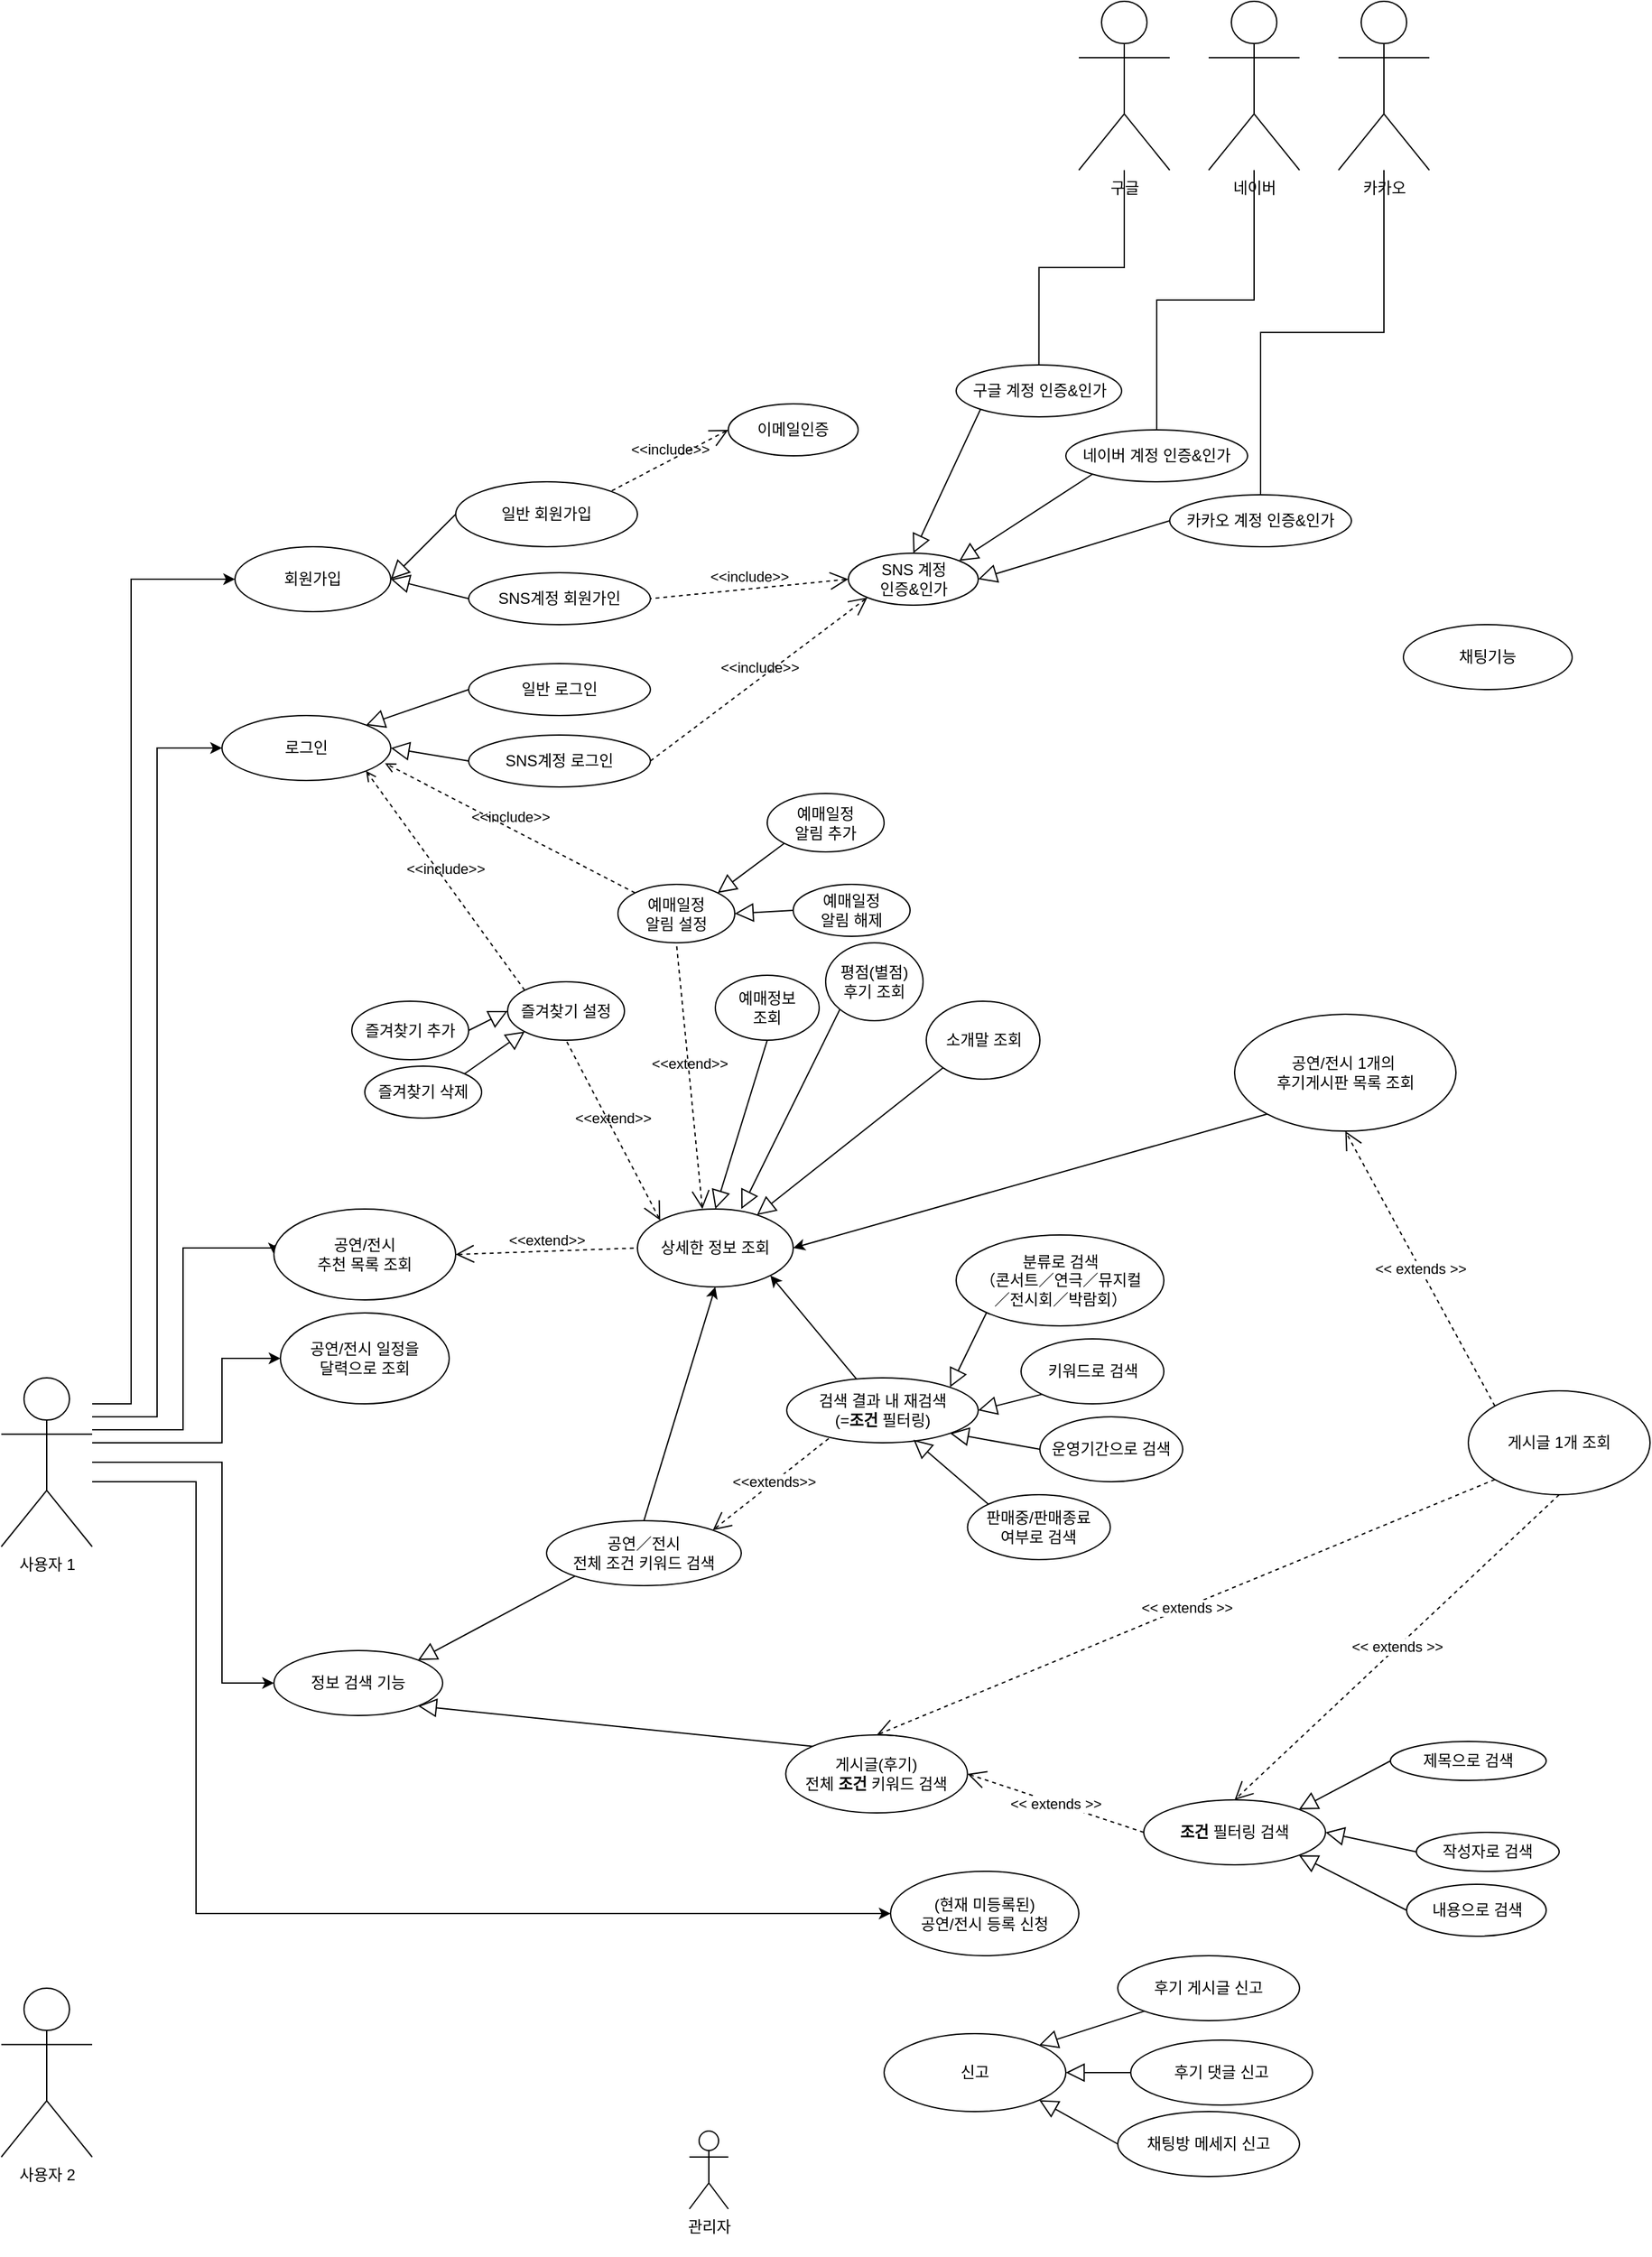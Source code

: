 <mxfile version="26.1.3">
  <diagram name="Page-1" id="13e1069c-82ec-6db2-03f1-153e76fe0fe0">
    <mxGraphModel dx="1028" dy="2609" grid="1" gridSize="10" guides="1" tooltips="1" connect="1" arrows="1" fold="1" page="1" pageScale="1" pageWidth="1100" pageHeight="850" background="none" math="0" shadow="0">
      <root>
        <mxCell id="0" />
        <mxCell id="1" parent="0" />
        <mxCell id="wHWXGaC2DuD7eq64icSw-97" style="edgeStyle=orthogonalEdgeStyle;rounded=0;orthogonalLoop=1;jettySize=auto;html=1;entryX=0;entryY=0.5;entryDx=0;entryDy=0;" edge="1" parent="1" source="wHWXGaC2DuD7eq64icSw-1" target="wHWXGaC2DuD7eq64icSw-16">
          <mxGeometry relative="1" as="geometry">
            <Array as="points">
              <mxPoint x="130" y="170" />
              <mxPoint x="130" y="-465" />
            </Array>
          </mxGeometry>
        </mxCell>
        <mxCell id="wHWXGaC2DuD7eq64icSw-98" style="edgeStyle=orthogonalEdgeStyle;rounded=0;orthogonalLoop=1;jettySize=auto;html=1;entryX=0;entryY=0.5;entryDx=0;entryDy=0;" edge="1" parent="1" source="wHWXGaC2DuD7eq64icSw-1" target="wHWXGaC2DuD7eq64icSw-22">
          <mxGeometry relative="1" as="geometry">
            <Array as="points">
              <mxPoint x="150" y="180" />
              <mxPoint x="150" y="-335" />
            </Array>
          </mxGeometry>
        </mxCell>
        <mxCell id="wHWXGaC2DuD7eq64icSw-99" style="edgeStyle=orthogonalEdgeStyle;rounded=0;orthogonalLoop=1;jettySize=auto;html=1;entryX=0;entryY=0.5;entryDx=0;entryDy=0;" edge="1" parent="1" source="wHWXGaC2DuD7eq64icSw-1" target="wHWXGaC2DuD7eq64icSw-8">
          <mxGeometry relative="1" as="geometry">
            <Array as="points">
              <mxPoint x="170" y="190" />
              <mxPoint x="170" y="50" />
              <mxPoint x="240" y="50" />
            </Array>
          </mxGeometry>
        </mxCell>
        <mxCell id="wHWXGaC2DuD7eq64icSw-100" style="edgeStyle=orthogonalEdgeStyle;rounded=0;orthogonalLoop=1;jettySize=auto;html=1;entryX=0;entryY=0.5;entryDx=0;entryDy=0;" edge="1" parent="1" source="wHWXGaC2DuD7eq64icSw-1" target="wHWXGaC2DuD7eq64icSw-13">
          <mxGeometry relative="1" as="geometry">
            <Array as="points">
              <mxPoint x="200" y="200" />
              <mxPoint x="200" y="135" />
            </Array>
          </mxGeometry>
        </mxCell>
        <mxCell id="wHWXGaC2DuD7eq64icSw-109" style="edgeStyle=orthogonalEdgeStyle;rounded=0;orthogonalLoop=1;jettySize=auto;html=1;entryX=0;entryY=0.5;entryDx=0;entryDy=0;" edge="1" parent="1" source="wHWXGaC2DuD7eq64icSw-1" target="wHWXGaC2DuD7eq64icSw-105">
          <mxGeometry relative="1" as="geometry">
            <Array as="points">
              <mxPoint x="200" y="215" />
              <mxPoint x="200" y="385" />
            </Array>
          </mxGeometry>
        </mxCell>
        <mxCell id="wHWXGaC2DuD7eq64icSw-136" style="edgeStyle=orthogonalEdgeStyle;rounded=0;orthogonalLoop=1;jettySize=auto;html=1;entryX=0;entryY=0.5;entryDx=0;entryDy=0;" edge="1" parent="1" source="wHWXGaC2DuD7eq64icSw-1" target="wHWXGaC2DuD7eq64icSw-135">
          <mxGeometry relative="1" as="geometry">
            <Array as="points">
              <mxPoint x="180" y="230" />
              <mxPoint x="180" y="562" />
            </Array>
          </mxGeometry>
        </mxCell>
        <mxCell id="wHWXGaC2DuD7eq64icSw-1" value="사용자 1" style="shape=umlActor;verticalLabelPosition=bottom;verticalAlign=top;html=1;outlineConnect=0;" vertex="1" parent="1">
          <mxGeometry x="30" y="150" width="70" height="130" as="geometry" />
        </mxCell>
        <mxCell id="wHWXGaC2DuD7eq64icSw-4" value="일반 회원가입" style="ellipse;whiteSpace=wrap;html=1;" vertex="1" parent="1">
          <mxGeometry x="380" y="-540" width="140" height="50" as="geometry" />
        </mxCell>
        <mxCell id="wHWXGaC2DuD7eq64icSw-5" value="&lt;div&gt;SNS계정 로그인&lt;/div&gt;" style="ellipse;whiteSpace=wrap;html=1;" vertex="1" parent="1">
          <mxGeometry x="390" y="-345" width="140" height="40" as="geometry" />
        </mxCell>
        <mxCell id="wHWXGaC2DuD7eq64icSw-6" value="&lt;span style=&quot;background-color: transparent; color: light-dark(rgb(0, 0, 0), rgb(255, 255, 255));&quot;&gt;신고&lt;/span&gt;" style="ellipse;whiteSpace=wrap;html=1;" vertex="1" parent="1">
          <mxGeometry x="710" y="655" width="140" height="60" as="geometry" />
        </mxCell>
        <mxCell id="wHWXGaC2DuD7eq64icSw-163" style="rounded=0;orthogonalLoop=1;jettySize=auto;html=1;entryX=1;entryY=0.5;entryDx=0;entryDy=0;exitX=0;exitY=1;exitDx=0;exitDy=0;" edge="1" parent="1" source="wHWXGaC2DuD7eq64icSw-157" target="wHWXGaC2DuD7eq64icSw-7">
          <mxGeometry relative="1" as="geometry" />
        </mxCell>
        <mxCell id="wHWXGaC2DuD7eq64icSw-7" value="상세한 정보 조회" style="ellipse;whiteSpace=wrap;html=1;" vertex="1" parent="1">
          <mxGeometry x="520" y="20" width="120" height="60" as="geometry" />
        </mxCell>
        <mxCell id="wHWXGaC2DuD7eq64icSw-8" value="공연/전시&lt;div&gt;추천 목록 조회&lt;/div&gt;" style="ellipse;whiteSpace=wrap;html=1;" vertex="1" parent="1">
          <mxGeometry x="240" y="20" width="140" height="70" as="geometry" />
        </mxCell>
        <mxCell id="wHWXGaC2DuD7eq64icSw-11" value="즐겨찾기 설정" style="ellipse;whiteSpace=wrap;html=1;" vertex="1" parent="1">
          <mxGeometry x="420" y="-155" width="90" height="45" as="geometry" />
        </mxCell>
        <mxCell id="wHWXGaC2DuD7eq64icSw-13" value="공연/전시 일정을&lt;div&gt;달력으로 조회&lt;/div&gt;" style="ellipse;whiteSpace=wrap;html=1;" vertex="1" parent="1">
          <mxGeometry x="245" y="100" width="130" height="70" as="geometry" />
        </mxCell>
        <mxCell id="wHWXGaC2DuD7eq64icSw-16" value="회원가입" style="ellipse;whiteSpace=wrap;html=1;" vertex="1" parent="1">
          <mxGeometry x="210" y="-490" width="120" height="50" as="geometry" />
        </mxCell>
        <mxCell id="wHWXGaC2DuD7eq64icSw-18" value="SNS계정 회원가인" style="ellipse;whiteSpace=wrap;html=1;" vertex="1" parent="1">
          <mxGeometry x="390" y="-470" width="140" height="40" as="geometry" />
        </mxCell>
        <mxCell id="wHWXGaC2DuD7eq64icSw-19" value="" style="edgeStyle=none;html=1;endSize=12;endArrow=block;endFill=0;rounded=0;entryX=1;entryY=0.5;entryDx=0;entryDy=0;exitX=0;exitY=0.5;exitDx=0;exitDy=0;" edge="1" parent="1" source="wHWXGaC2DuD7eq64icSw-4" target="wHWXGaC2DuD7eq64icSw-16">
          <mxGeometry width="160" relative="1" as="geometry">
            <mxPoint x="410" y="-270" as="sourcePoint" />
            <mxPoint x="570" y="-270" as="targetPoint" />
          </mxGeometry>
        </mxCell>
        <mxCell id="wHWXGaC2DuD7eq64icSw-20" value="" style="edgeStyle=none;html=1;endSize=12;endArrow=block;endFill=0;rounded=0;entryX=1;entryY=0.5;entryDx=0;entryDy=0;exitX=0;exitY=0.5;exitDx=0;exitDy=0;" edge="1" parent="1" source="wHWXGaC2DuD7eq64icSw-18" target="wHWXGaC2DuD7eq64icSw-16">
          <mxGeometry width="160" relative="1" as="geometry">
            <mxPoint x="410" y="-495" as="sourcePoint" />
            <mxPoint x="340" y="-440" as="targetPoint" />
          </mxGeometry>
        </mxCell>
        <mxCell id="wHWXGaC2DuD7eq64icSw-22" value="로그인" style="ellipse;whiteSpace=wrap;html=1;" vertex="1" parent="1">
          <mxGeometry x="200" y="-360" width="130" height="50" as="geometry" />
        </mxCell>
        <mxCell id="wHWXGaC2DuD7eq64icSw-23" value="일반 로그인" style="ellipse;whiteSpace=wrap;html=1;" vertex="1" parent="1">
          <mxGeometry x="390" y="-400" width="140" height="40" as="geometry" />
        </mxCell>
        <mxCell id="wHWXGaC2DuD7eq64icSw-26" value="" style="edgeStyle=none;html=1;endSize=12;endArrow=block;endFill=0;rounded=0;exitX=0;exitY=0.5;exitDx=0;exitDy=0;entryX=1;entryY=0;entryDx=0;entryDy=0;" edge="1" parent="1" source="wHWXGaC2DuD7eq64icSw-23" target="wHWXGaC2DuD7eq64icSw-22">
          <mxGeometry width="160" relative="1" as="geometry">
            <mxPoint x="410" y="-270" as="sourcePoint" />
            <mxPoint x="570" y="-270" as="targetPoint" />
          </mxGeometry>
        </mxCell>
        <mxCell id="wHWXGaC2DuD7eq64icSw-30" value="" style="edgeStyle=none;html=1;endSize=12;endArrow=block;endFill=0;rounded=0;exitX=0;exitY=0.5;exitDx=0;exitDy=0;entryX=1;entryY=0.5;entryDx=0;entryDy=0;" edge="1" parent="1" source="wHWXGaC2DuD7eq64icSw-5" target="wHWXGaC2DuD7eq64icSw-22">
          <mxGeometry width="160" relative="1" as="geometry">
            <mxPoint x="400" y="-370" as="sourcePoint" />
            <mxPoint x="340" y="-325" as="targetPoint" />
          </mxGeometry>
        </mxCell>
        <mxCell id="wHWXGaC2DuD7eq64icSw-33" value="관리자&lt;div&gt;&lt;br&gt;&lt;/div&gt;" style="shape=umlActor;verticalLabelPosition=bottom;verticalAlign=top;html=1;outlineConnect=0;" vertex="1" parent="1">
          <mxGeometry x="560" y="730" width="30" height="60" as="geometry" />
        </mxCell>
        <mxCell id="wHWXGaC2DuD7eq64icSw-35" value="&lt;span style=&quot;background-color: transparent; color: light-dark(rgb(0, 0, 0), rgb(255, 255, 255));&quot;&gt;채팅방 메세지 신고&lt;/span&gt;" style="ellipse;whiteSpace=wrap;html=1;" vertex="1" parent="1">
          <mxGeometry x="890" y="715" width="140" height="50" as="geometry" />
        </mxCell>
        <mxCell id="wHWXGaC2DuD7eq64icSw-36" value="&lt;span style=&quot;background-color: transparent; color: light-dark(rgb(0, 0, 0), rgb(255, 255, 255));&quot;&gt;후기 댓글 신고&lt;/span&gt;" style="ellipse;whiteSpace=wrap;html=1;" vertex="1" parent="1">
          <mxGeometry x="900" y="660" width="140" height="50" as="geometry" />
        </mxCell>
        <mxCell id="wHWXGaC2DuD7eq64icSw-37" value="후기 게시글&lt;span style=&quot;background-color: transparent; color: light-dark(rgb(0, 0, 0), rgb(255, 255, 255));&quot;&gt;&amp;nbsp;신고&lt;/span&gt;" style="ellipse;whiteSpace=wrap;html=1;" vertex="1" parent="1">
          <mxGeometry x="890" y="595" width="140" height="50" as="geometry" />
        </mxCell>
        <mxCell id="wHWXGaC2DuD7eq64icSw-39" value="" style="edgeStyle=none;html=1;endSize=12;endArrow=block;endFill=0;rounded=0;entryX=1;entryY=0;entryDx=0;entryDy=0;exitX=0;exitY=1;exitDx=0;exitDy=0;" edge="1" parent="1" source="wHWXGaC2DuD7eq64icSw-37" target="wHWXGaC2DuD7eq64icSw-6">
          <mxGeometry width="160" relative="1" as="geometry">
            <mxPoint x="710" y="360" as="sourcePoint" />
            <mxPoint x="870" y="360" as="targetPoint" />
          </mxGeometry>
        </mxCell>
        <mxCell id="wHWXGaC2DuD7eq64icSw-40" value="" style="edgeStyle=none;html=1;endSize=12;endArrow=block;endFill=0;rounded=0;entryX=1;entryY=0.5;entryDx=0;entryDy=0;exitX=0;exitY=0.5;exitDx=0;exitDy=0;" edge="1" parent="1" source="wHWXGaC2DuD7eq64icSw-36" target="wHWXGaC2DuD7eq64icSw-6">
          <mxGeometry width="160" relative="1" as="geometry">
            <mxPoint x="910" y="272" as="sourcePoint" />
            <mxPoint x="839" y="309" as="targetPoint" />
          </mxGeometry>
        </mxCell>
        <mxCell id="wHWXGaC2DuD7eq64icSw-42" value="" style="edgeStyle=none;html=1;endSize=12;endArrow=block;endFill=0;rounded=0;entryX=1;entryY=1;entryDx=0;entryDy=0;exitX=0;exitY=0.5;exitDx=0;exitDy=0;" edge="1" parent="1" source="wHWXGaC2DuD7eq64icSw-35" target="wHWXGaC2DuD7eq64icSw-6">
          <mxGeometry width="160" relative="1" as="geometry">
            <mxPoint x="930" y="272" as="sourcePoint" />
            <mxPoint x="839" y="309" as="targetPoint" />
          </mxGeometry>
        </mxCell>
        <mxCell id="wHWXGaC2DuD7eq64icSw-103" style="rounded=0;orthogonalLoop=1;jettySize=auto;html=1;entryX=0.5;entryY=1;entryDx=0;entryDy=0;exitX=0.5;exitY=0;exitDx=0;exitDy=0;" edge="1" parent="1" source="wHWXGaC2DuD7eq64icSw-43" target="wHWXGaC2DuD7eq64icSw-7">
          <mxGeometry relative="1" as="geometry" />
        </mxCell>
        <mxCell id="wHWXGaC2DuD7eq64icSw-43" value="공연／전시 &lt;br&gt;전체 조건 키워드 검색" style="ellipse;whiteSpace=wrap;html=1;" vertex="1" parent="1">
          <mxGeometry x="450" y="260" width="150" height="50" as="geometry" />
        </mxCell>
        <mxCell id="wHWXGaC2DuD7eq64icSw-48" value="&amp;lt;&amp;lt;extend&amp;gt;&amp;gt;" style="edgeStyle=none;html=1;startArrow=open;endArrow=none;startSize=12;verticalAlign=bottom;dashed=1;labelBackgroundColor=none;rounded=0;exitX=0;exitY=0;exitDx=0;exitDy=0;entryX=0.5;entryY=1;entryDx=0;entryDy=0;" edge="1" parent="1" source="wHWXGaC2DuD7eq64icSw-7" target="wHWXGaC2DuD7eq64icSw-11">
          <mxGeometry width="160" relative="1" as="geometry">
            <mxPoint x="510" y="-100" as="sourcePoint" />
            <mxPoint x="670" y="-100" as="targetPoint" />
          </mxGeometry>
        </mxCell>
        <mxCell id="wHWXGaC2DuD7eq64icSw-52" value="예매일정&lt;div&gt;알림 설정&lt;/div&gt;" style="ellipse;whiteSpace=wrap;html=1;" vertex="1" parent="1">
          <mxGeometry x="505" y="-230" width="90" height="45" as="geometry" />
        </mxCell>
        <mxCell id="wHWXGaC2DuD7eq64icSw-54" value="&amp;lt;&amp;lt;extend&amp;gt;&amp;gt;" style="edgeStyle=none;html=1;startArrow=open;endArrow=none;startSize=12;verticalAlign=bottom;dashed=1;labelBackgroundColor=none;rounded=0;entryX=0.5;entryY=1;entryDx=0;entryDy=0;exitX=0.417;exitY=0;exitDx=0;exitDy=0;exitPerimeter=0;" edge="1" parent="1" target="wHWXGaC2DuD7eq64icSw-52" source="wHWXGaC2DuD7eq64icSw-7">
          <mxGeometry width="160" relative="1" as="geometry">
            <mxPoint x="550" y="-81" as="sourcePoint" />
            <mxPoint x="630" y="-140" as="targetPoint" />
          </mxGeometry>
        </mxCell>
        <mxCell id="wHWXGaC2DuD7eq64icSw-60" value="&amp;lt;&amp;lt;extends&amp;gt;&amp;gt;" style="edgeStyle=none;html=1;endSize=12;endArrow=open;endFill=0;rounded=0;entryX=1;entryY=0;entryDx=0;entryDy=0;exitX=0.251;exitY=0.86;exitDx=0;exitDy=0;dashed=1;exitPerimeter=0;" edge="1" parent="1" source="wHWXGaC2DuD7eq64icSw-150" target="wHWXGaC2DuD7eq64icSw-43">
          <mxGeometry width="160" relative="1" as="geometry">
            <mxPoint x="683.161" y="189.63" as="sourcePoint" />
            <mxPoint x="550" y="189" as="targetPoint" />
          </mxGeometry>
        </mxCell>
        <mxCell id="wHWXGaC2DuD7eq64icSw-66" value="이메일인증" style="ellipse;whiteSpace=wrap;html=1;" vertex="1" parent="1">
          <mxGeometry x="590" y="-600" width="100" height="40" as="geometry" />
        </mxCell>
        <mxCell id="wHWXGaC2DuD7eq64icSw-67" value="&amp;lt;&amp;lt;include&amp;gt;&amp;gt;" style="edgeStyle=none;html=1;startArrow=open;endArrow=none;startSize=12;verticalAlign=bottom;dashed=1;labelBackgroundColor=none;rounded=0;exitX=0;exitY=0.5;exitDx=0;exitDy=0;entryX=1;entryY=0;entryDx=0;entryDy=0;" edge="1" parent="1" source="wHWXGaC2DuD7eq64icSw-66" target="wHWXGaC2DuD7eq64icSw-4">
          <mxGeometry width="160" relative="1" as="geometry">
            <mxPoint x="550" y="-530" as="sourcePoint" />
            <mxPoint x="710" y="-530" as="targetPoint" />
          </mxGeometry>
        </mxCell>
        <mxCell id="wHWXGaC2DuD7eq64icSw-68" value="SNS 계정&lt;div&gt;인증&amp;amp;인가&lt;/div&gt;" style="ellipse;whiteSpace=wrap;html=1;" vertex="1" parent="1">
          <mxGeometry x="682.5" y="-485" width="100" height="40" as="geometry" />
        </mxCell>
        <mxCell id="wHWXGaC2DuD7eq64icSw-69" value="&amp;lt;&amp;lt;include&amp;gt;&amp;gt;" style="edgeStyle=none;html=1;startArrow=open;endArrow=none;startSize=12;verticalAlign=bottom;dashed=1;labelBackgroundColor=none;rounded=0;exitX=0;exitY=0.5;exitDx=0;exitDy=0;entryX=1;entryY=0.5;entryDx=0;entryDy=0;" edge="1" parent="1" source="wHWXGaC2DuD7eq64icSw-68" target="wHWXGaC2DuD7eq64icSw-18">
          <mxGeometry width="160" relative="1" as="geometry">
            <mxPoint x="637.5" y="-415" as="sourcePoint" />
            <mxPoint x="550" y="-430" as="targetPoint" />
          </mxGeometry>
        </mxCell>
        <mxCell id="wHWXGaC2DuD7eq64icSw-82" style="edgeStyle=orthogonalEdgeStyle;rounded=0;orthogonalLoop=1;jettySize=auto;html=1;entryX=0.5;entryY=0;entryDx=0;entryDy=0;endArrow=none;startFill=0;" edge="1" parent="1" source="wHWXGaC2DuD7eq64icSw-70" target="wHWXGaC2DuD7eq64icSw-73">
          <mxGeometry relative="1" as="geometry" />
        </mxCell>
        <mxCell id="wHWXGaC2DuD7eq64icSw-70" value="구글" style="shape=umlActor;verticalLabelPosition=bottom;verticalAlign=top;html=1;outlineConnect=0;" vertex="1" parent="1">
          <mxGeometry x="860" y="-910" width="70" height="130" as="geometry" />
        </mxCell>
        <mxCell id="wHWXGaC2DuD7eq64icSw-81" style="edgeStyle=orthogonalEdgeStyle;rounded=0;orthogonalLoop=1;jettySize=auto;html=1;entryX=0.5;entryY=0;entryDx=0;entryDy=0;endArrow=none;startFill=0;" edge="1" parent="1" source="wHWXGaC2DuD7eq64icSw-71" target="wHWXGaC2DuD7eq64icSw-74">
          <mxGeometry relative="1" as="geometry" />
        </mxCell>
        <mxCell id="wHWXGaC2DuD7eq64icSw-71" value="네이버" style="shape=umlActor;verticalLabelPosition=bottom;verticalAlign=top;html=1;outlineConnect=0;" vertex="1" parent="1">
          <mxGeometry x="960" y="-910" width="70" height="130" as="geometry" />
        </mxCell>
        <mxCell id="wHWXGaC2DuD7eq64icSw-83" style="edgeStyle=orthogonalEdgeStyle;rounded=0;orthogonalLoop=1;jettySize=auto;html=1;entryX=0.5;entryY=0;entryDx=0;entryDy=0;endArrow=none;startFill=0;" edge="1" parent="1" source="wHWXGaC2DuD7eq64icSw-72" target="wHWXGaC2DuD7eq64icSw-77">
          <mxGeometry relative="1" as="geometry" />
        </mxCell>
        <mxCell id="wHWXGaC2DuD7eq64icSw-72" value="카카오" style="shape=umlActor;verticalLabelPosition=bottom;verticalAlign=top;html=1;outlineConnect=0;" vertex="1" parent="1">
          <mxGeometry x="1060" y="-910" width="70" height="130" as="geometry" />
        </mxCell>
        <mxCell id="wHWXGaC2DuD7eq64icSw-73" value="구글 계정 인증&amp;amp;인가" style="ellipse;whiteSpace=wrap;html=1;" vertex="1" parent="1">
          <mxGeometry x="765.5" y="-630" width="127.5" height="40" as="geometry" />
        </mxCell>
        <mxCell id="wHWXGaC2DuD7eq64icSw-74" value="네이버 계정 인증&amp;amp;인가" style="ellipse;whiteSpace=wrap;html=1;" vertex="1" parent="1">
          <mxGeometry x="850" y="-580" width="140" height="40" as="geometry" />
        </mxCell>
        <mxCell id="wHWXGaC2DuD7eq64icSw-75" value="" style="edgeStyle=none;html=1;endSize=12;endArrow=block;endFill=0;rounded=0;entryX=0.5;entryY=0;entryDx=0;entryDy=0;exitX=0;exitY=1;exitDx=0;exitDy=0;" edge="1" parent="1" source="wHWXGaC2DuD7eq64icSw-73" target="wHWXGaC2DuD7eq64icSw-68">
          <mxGeometry width="160" relative="1" as="geometry">
            <mxPoint x="903" y="-340" as="sourcePoint" />
            <mxPoint x="823" y="-535" as="targetPoint" />
          </mxGeometry>
        </mxCell>
        <mxCell id="wHWXGaC2DuD7eq64icSw-76" value="" style="edgeStyle=none;html=1;endSize=12;endArrow=block;endFill=0;rounded=0;entryX=1;entryY=0;entryDx=0;entryDy=0;exitX=0;exitY=1;exitDx=0;exitDy=0;" edge="1" parent="1" source="wHWXGaC2DuD7eq64icSw-74" target="wHWXGaC2DuD7eq64icSw-68">
          <mxGeometry width="160" relative="1" as="geometry">
            <mxPoint x="903" y="-565" as="sourcePoint" />
            <mxPoint x="823" y="-535" as="targetPoint" />
          </mxGeometry>
        </mxCell>
        <mxCell id="wHWXGaC2DuD7eq64icSw-77" value="카카오 계정 인증&amp;amp;인가" style="ellipse;whiteSpace=wrap;html=1;" vertex="1" parent="1">
          <mxGeometry x="930" y="-530" width="140" height="40" as="geometry" />
        </mxCell>
        <mxCell id="wHWXGaC2DuD7eq64icSw-78" value="" style="edgeStyle=none;html=1;endSize=12;endArrow=block;endFill=0;rounded=0;entryX=1;entryY=0.5;entryDx=0;entryDy=0;exitX=0;exitY=0.5;exitDx=0;exitDy=0;" edge="1" parent="1" source="wHWXGaC2DuD7eq64icSw-77" target="wHWXGaC2DuD7eq64icSw-68">
          <mxGeometry width="160" relative="1" as="geometry">
            <mxPoint x="913" y="-470" as="sourcePoint" />
            <mxPoint x="833" y="-440" as="targetPoint" />
          </mxGeometry>
        </mxCell>
        <mxCell id="wHWXGaC2DuD7eq64icSw-85" value="&amp;lt;&amp;lt;extend&amp;gt;&amp;gt;" style="edgeStyle=none;html=1;startArrow=open;endArrow=none;startSize=12;verticalAlign=bottom;dashed=1;labelBackgroundColor=none;rounded=0;exitX=1;exitY=0.5;exitDx=0;exitDy=0;entryX=0;entryY=0.5;entryDx=0;entryDy=0;" edge="1" parent="1" source="wHWXGaC2DuD7eq64icSw-8" target="wHWXGaC2DuD7eq64icSw-7">
          <mxGeometry width="160" relative="1" as="geometry">
            <mxPoint x="340" y="190" as="sourcePoint" />
            <mxPoint x="500" y="190" as="targetPoint" />
          </mxGeometry>
        </mxCell>
        <mxCell id="wHWXGaC2DuD7eq64icSw-87" value="사용자 2" style="shape=umlActor;verticalLabelPosition=bottom;verticalAlign=top;html=1;outlineConnect=0;" vertex="1" parent="1">
          <mxGeometry x="30" y="620" width="70" height="130" as="geometry" />
        </mxCell>
        <mxCell id="wHWXGaC2DuD7eq64icSw-95" value="&amp;lt;&amp;lt;include&amp;gt;&amp;gt;" style="edgeStyle=none;html=1;startArrow=open;endArrow=none;startSize=12;verticalAlign=bottom;dashed=1;labelBackgroundColor=none;rounded=0;exitX=0;exitY=1;exitDx=0;exitDy=0;entryX=1;entryY=0.5;entryDx=0;entryDy=0;" edge="1" parent="1" source="wHWXGaC2DuD7eq64icSw-68" target="wHWXGaC2DuD7eq64icSw-5">
          <mxGeometry width="160" relative="1" as="geometry">
            <mxPoint x="693" y="-455" as="sourcePoint" />
            <mxPoint x="540" y="-440" as="targetPoint" />
          </mxGeometry>
        </mxCell>
        <mxCell id="wHWXGaC2DuD7eq64icSw-96" value="&amp;lt;&amp;lt;include&amp;gt;&amp;gt;" style="html=1;verticalAlign=bottom;labelBackgroundColor=none;endArrow=open;endFill=0;dashed=1;rounded=0;entryX=1;entryY=1;entryDx=0;entryDy=0;exitX=0;exitY=0;exitDx=0;exitDy=0;" edge="1" parent="1" source="wHWXGaC2DuD7eq64icSw-11" target="wHWXGaC2DuD7eq64icSw-22">
          <mxGeometry width="160" relative="1" as="geometry">
            <mxPoint x="430" y="-270" as="sourcePoint" />
            <mxPoint x="590" y="-270" as="targetPoint" />
          </mxGeometry>
        </mxCell>
        <mxCell id="wHWXGaC2DuD7eq64icSw-105" value="정보 검색 기능" style="ellipse;whiteSpace=wrap;html=1;" vertex="1" parent="1">
          <mxGeometry x="240" y="360" width="130" height="50" as="geometry" />
        </mxCell>
        <mxCell id="wHWXGaC2DuD7eq64icSw-111" value="채팅기능" style="ellipse;whiteSpace=wrap;html=1;" vertex="1" parent="1">
          <mxGeometry x="1110" y="-430" width="130" height="50" as="geometry" />
        </mxCell>
        <mxCell id="wHWXGaC2DuD7eq64icSw-116" value="예매일정&lt;div&gt;알림 추가&lt;/div&gt;" style="ellipse;whiteSpace=wrap;html=1;" vertex="1" parent="1">
          <mxGeometry x="620" y="-300" width="90" height="45" as="geometry" />
        </mxCell>
        <mxCell id="wHWXGaC2DuD7eq64icSw-117" value="예매일정&lt;div&gt;알림 해제&lt;/div&gt;" style="ellipse;whiteSpace=wrap;html=1;" vertex="1" parent="1">
          <mxGeometry x="640" y="-230" width="90" height="40" as="geometry" />
        </mxCell>
        <mxCell id="wHWXGaC2DuD7eq64icSw-118" value="&amp;lt;&amp;lt;include&amp;gt;&amp;gt;" style="html=1;verticalAlign=bottom;labelBackgroundColor=none;endArrow=open;endFill=0;dashed=1;rounded=0;entryX=0.966;entryY=0.735;entryDx=0;entryDy=0;exitX=0;exitY=0;exitDx=0;exitDy=0;entryPerimeter=0;" edge="1" parent="1" source="wHWXGaC2DuD7eq64icSw-52" target="wHWXGaC2DuD7eq64icSw-22">
          <mxGeometry width="160" relative="1" as="geometry">
            <mxPoint x="473" y="-203" as="sourcePoint" />
            <mxPoint x="321" y="-307" as="targetPoint" />
          </mxGeometry>
        </mxCell>
        <mxCell id="wHWXGaC2DuD7eq64icSw-119" value="즐겨찾기 추가" style="ellipse;whiteSpace=wrap;html=1;" vertex="1" parent="1">
          <mxGeometry x="300" y="-140" width="90" height="45" as="geometry" />
        </mxCell>
        <mxCell id="wHWXGaC2DuD7eq64icSw-120" value="즐겨찾기 삭제" style="ellipse;whiteSpace=wrap;html=1;" vertex="1" parent="1">
          <mxGeometry x="310" y="-90" width="90" height="40" as="geometry" />
        </mxCell>
        <mxCell id="wHWXGaC2DuD7eq64icSw-121" value="" style="edgeStyle=none;html=1;endSize=12;endArrow=block;endFill=0;rounded=0;entryX=0;entryY=0.5;entryDx=0;entryDy=0;exitX=1;exitY=0.5;exitDx=0;exitDy=0;" edge="1" parent="1" source="wHWXGaC2DuD7eq64icSw-119" target="wHWXGaC2DuD7eq64icSw-11">
          <mxGeometry width="160" relative="1" as="geometry">
            <mxPoint x="410" y="-80" as="sourcePoint" />
            <mxPoint x="570" y="-80" as="targetPoint" />
          </mxGeometry>
        </mxCell>
        <mxCell id="wHWXGaC2DuD7eq64icSw-122" value="" style="edgeStyle=none;html=1;endSize=12;endArrow=block;endFill=0;rounded=0;entryX=0;entryY=1;entryDx=0;entryDy=0;exitX=1;exitY=0;exitDx=0;exitDy=0;" edge="1" parent="1" source="wHWXGaC2DuD7eq64icSw-120" target="wHWXGaC2DuD7eq64icSw-11">
          <mxGeometry width="160" relative="1" as="geometry">
            <mxPoint x="400" y="-107" as="sourcePoint" />
            <mxPoint x="430" y="-122" as="targetPoint" />
          </mxGeometry>
        </mxCell>
        <mxCell id="wHWXGaC2DuD7eq64icSw-123" value="" style="edgeStyle=none;html=1;endSize=12;endArrow=block;endFill=0;rounded=0;entryX=1;entryY=0;entryDx=0;entryDy=0;exitX=0;exitY=1;exitDx=0;exitDy=0;" edge="1" parent="1" source="wHWXGaC2DuD7eq64icSw-116" target="wHWXGaC2DuD7eq64icSw-52">
          <mxGeometry width="160" relative="1" as="geometry">
            <mxPoint x="410" y="-97" as="sourcePoint" />
            <mxPoint x="440" y="-112" as="targetPoint" />
          </mxGeometry>
        </mxCell>
        <mxCell id="wHWXGaC2DuD7eq64icSw-124" value="" style="edgeStyle=none;html=1;endSize=12;endArrow=block;endFill=0;rounded=0;entryX=1;entryY=0.5;entryDx=0;entryDy=0;exitX=0;exitY=0.5;exitDx=0;exitDy=0;" edge="1" parent="1" source="wHWXGaC2DuD7eq64icSw-117" target="wHWXGaC2DuD7eq64icSw-52">
          <mxGeometry width="160" relative="1" as="geometry">
            <mxPoint x="420" y="-87" as="sourcePoint" />
            <mxPoint x="450" y="-102" as="targetPoint" />
          </mxGeometry>
        </mxCell>
        <mxCell id="wHWXGaC2DuD7eq64icSw-126" value="게시글(후기) &lt;br&gt;전체 &lt;b&gt;조건&lt;/b&gt; 키워드 검색" style="ellipse;whiteSpace=wrap;html=1;" vertex="1" parent="1">
          <mxGeometry x="634.25" y="425" width="140" height="60" as="geometry" />
        </mxCell>
        <mxCell id="wHWXGaC2DuD7eq64icSw-127" value="" style="edgeStyle=none;html=1;endSize=12;endArrow=block;endFill=0;rounded=0;exitX=0;exitY=1;exitDx=0;exitDy=0;entryX=1;entryY=0;entryDx=0;entryDy=0;" edge="1" parent="1" source="wHWXGaC2DuD7eq64icSw-43" target="wHWXGaC2DuD7eq64icSw-105">
          <mxGeometry width="160" relative="1" as="geometry">
            <mxPoint x="340" y="370" as="sourcePoint" />
            <mxPoint x="310" y="290" as="targetPoint" />
          </mxGeometry>
        </mxCell>
        <mxCell id="wHWXGaC2DuD7eq64icSw-128" value="" style="edgeStyle=none;html=1;endSize=12;endArrow=block;endFill=0;rounded=0;exitX=0;exitY=0;exitDx=0;exitDy=0;entryX=1;entryY=1;entryDx=0;entryDy=0;" edge="1" parent="1" source="wHWXGaC2DuD7eq64icSw-126" target="wHWXGaC2DuD7eq64icSw-105">
          <mxGeometry width="160" relative="1" as="geometry">
            <mxPoint x="520" y="311" as="sourcePoint" />
            <mxPoint x="351" y="377" as="targetPoint" />
          </mxGeometry>
        </mxCell>
        <mxCell id="wHWXGaC2DuD7eq64icSw-130" value="" style="edgeStyle=none;html=1;endSize=12;endArrow=block;endFill=0;rounded=0;exitX=0;exitY=0.5;exitDx=0;exitDy=0;entryX=1;entryY=0;entryDx=0;entryDy=0;" edge="1" parent="1" source="wHWXGaC2DuD7eq64icSw-140" target="wHWXGaC2DuD7eq64icSw-143">
          <mxGeometry width="160" relative="1" as="geometry">
            <mxPoint x="602.45" y="420.543" as="sourcePoint" />
            <mxPoint x="760" y="400" as="targetPoint" />
          </mxGeometry>
        </mxCell>
        <mxCell id="wHWXGaC2DuD7eq64icSw-132" value="" style="edgeStyle=none;html=1;endSize=12;endArrow=block;endFill=0;rounded=0;exitX=0;exitY=0.5;exitDx=0;exitDy=0;entryX=1;entryY=0.5;entryDx=0;entryDy=0;" edge="1" parent="1" source="wHWXGaC2DuD7eq64icSw-142" target="wHWXGaC2DuD7eq64icSw-143">
          <mxGeometry width="160" relative="1" as="geometry">
            <mxPoint x="599.159" y="455.57" as="sourcePoint" />
            <mxPoint x="810" y="410" as="targetPoint" />
          </mxGeometry>
        </mxCell>
        <mxCell id="wHWXGaC2DuD7eq64icSw-134" value="" style="edgeStyle=none;html=1;endSize=12;endArrow=block;endFill=0;rounded=0;exitX=0;exitY=0.5;exitDx=0;exitDy=0;entryX=1;entryY=1;entryDx=0;entryDy=0;" edge="1" parent="1" source="wHWXGaC2DuD7eq64icSw-141" target="wHWXGaC2DuD7eq64icSw-143">
          <mxGeometry width="160" relative="1" as="geometry">
            <mxPoint x="587.5" y="500" as="sourcePoint" />
            <mxPoint x="830" y="440" as="targetPoint" />
          </mxGeometry>
        </mxCell>
        <mxCell id="wHWXGaC2DuD7eq64icSw-135" value="(현재 미등록된)&lt;div&gt;공연/전시 등록 신청&lt;/div&gt;" style="ellipse;whiteSpace=wrap;html=1;" vertex="1" parent="1">
          <mxGeometry x="715" y="530" width="145" height="65" as="geometry" />
        </mxCell>
        <mxCell id="wHWXGaC2DuD7eq64icSw-140" value="제목으로 검색" style="ellipse;whiteSpace=wrap;html=1;" vertex="1" parent="1">
          <mxGeometry x="1100" y="430" width="120" height="30" as="geometry" />
        </mxCell>
        <mxCell id="wHWXGaC2DuD7eq64icSw-141" value="내용으로 검색" style="ellipse;whiteSpace=wrap;html=1;" vertex="1" parent="1">
          <mxGeometry x="1112.5" y="540" width="107.5" height="40" as="geometry" />
        </mxCell>
        <mxCell id="wHWXGaC2DuD7eq64icSw-142" value="작성자로 검색" style="ellipse;whiteSpace=wrap;html=1;" vertex="1" parent="1">
          <mxGeometry x="1120" y="500" width="110" height="30" as="geometry" />
        </mxCell>
        <mxCell id="wHWXGaC2DuD7eq64icSw-143" value="&lt;div&gt;&lt;span style=&quot;background-color: transparent; color: light-dark(rgb(0, 0, 0), rgb(255, 255, 255));&quot;&gt;&lt;b&gt;조건&lt;/b&gt; 필터링 검색&lt;/span&gt;&lt;/div&gt;" style="ellipse;whiteSpace=wrap;html=1;" vertex="1" parent="1">
          <mxGeometry x="910" y="475" width="140" height="50" as="geometry" />
        </mxCell>
        <mxCell id="wHWXGaC2DuD7eq64icSw-145" value="&amp;lt;&amp;lt; extends &amp;gt;&amp;gt;" style="edgeStyle=none;html=1;endSize=12;endArrow=open;endFill=0;rounded=0;exitX=0;exitY=0.5;exitDx=0;exitDy=0;entryX=1;entryY=0.5;entryDx=0;entryDy=0;dashed=1;" edge="1" parent="1" source="wHWXGaC2DuD7eq64icSw-143" target="wHWXGaC2DuD7eq64icSw-126">
          <mxGeometry width="160" relative="1" as="geometry">
            <mxPoint x="700" y="365" as="sourcePoint" />
            <mxPoint x="589" y="312" as="targetPoint" />
          </mxGeometry>
        </mxCell>
        <mxCell id="wHWXGaC2DuD7eq64icSw-146" value="운영기간으로 검색" style="ellipse;whiteSpace=wrap;html=1;" vertex="1" parent="1">
          <mxGeometry x="830" y="180" width="110" height="50" as="geometry" />
        </mxCell>
        <mxCell id="wHWXGaC2DuD7eq64icSw-147" value="키워드로 검색" style="ellipse;whiteSpace=wrap;html=1;" vertex="1" parent="1">
          <mxGeometry x="815.5" y="120" width="110" height="50" as="geometry" />
        </mxCell>
        <mxCell id="wHWXGaC2DuD7eq64icSw-148" value="분류로 검색&lt;div&gt;（콘서트／연극／뮤지컬&lt;/div&gt;&lt;div&gt;／전시회／박람회）&lt;/div&gt;" style="ellipse;whiteSpace=wrap;html=1;" vertex="1" parent="1">
          <mxGeometry x="765.5" y="40" width="160" height="70" as="geometry" />
        </mxCell>
        <mxCell id="wHWXGaC2DuD7eq64icSw-149" value="판매중/판매종료&lt;div&gt;여부로 검색&lt;/div&gt;" style="ellipse;whiteSpace=wrap;html=1;" vertex="1" parent="1">
          <mxGeometry x="774.25" y="240" width="110" height="50" as="geometry" />
        </mxCell>
        <mxCell id="wHWXGaC2DuD7eq64icSw-156" style="rounded=0;orthogonalLoop=1;jettySize=auto;html=1;entryX=1;entryY=1;entryDx=0;entryDy=0;" edge="1" parent="1" source="wHWXGaC2DuD7eq64icSw-150" target="wHWXGaC2DuD7eq64icSw-7">
          <mxGeometry relative="1" as="geometry" />
        </mxCell>
        <mxCell id="wHWXGaC2DuD7eq64icSw-150" value="검색 결과 내 재검색&lt;div&gt;(=&lt;b&gt;조건&lt;/b&gt; 필터링)&lt;/div&gt;" style="ellipse;whiteSpace=wrap;html=1;" vertex="1" parent="1">
          <mxGeometry x="635" y="150" width="147.5" height="50" as="geometry" />
        </mxCell>
        <mxCell id="wHWXGaC2DuD7eq64icSw-151" value="" style="edgeStyle=none;html=1;endSize=12;endArrow=block;endFill=0;rounded=0;exitX=0;exitY=1;exitDx=0;exitDy=0;entryX=1;entryY=0;entryDx=0;entryDy=0;" edge="1" parent="1" source="wHWXGaC2DuD7eq64icSw-148" target="wHWXGaC2DuD7eq64icSw-150">
          <mxGeometry width="160" relative="1" as="geometry">
            <mxPoint x="845.5" y="207" as="sourcePoint" />
            <mxPoint x="765.5" y="240" as="targetPoint" />
          </mxGeometry>
        </mxCell>
        <mxCell id="wHWXGaC2DuD7eq64icSw-152" value="" style="edgeStyle=none;html=1;endSize=12;endArrow=block;endFill=0;rounded=0;exitX=0;exitY=1;exitDx=0;exitDy=0;entryX=1;entryY=0.5;entryDx=0;entryDy=0;" edge="1" parent="1" source="wHWXGaC2DuD7eq64icSw-147" target="wHWXGaC2DuD7eq64icSw-150">
          <mxGeometry width="160" relative="1" as="geometry">
            <mxPoint x="840" y="85" as="sourcePoint" />
            <mxPoint x="772" y="168" as="targetPoint" />
          </mxGeometry>
        </mxCell>
        <mxCell id="wHWXGaC2DuD7eq64icSw-153" value="" style="edgeStyle=none;html=1;endSize=12;endArrow=block;endFill=0;rounded=0;exitX=0;exitY=0.5;exitDx=0;exitDy=0;entryX=1;entryY=1;entryDx=0;entryDy=0;" edge="1" parent="1" source="wHWXGaC2DuD7eq64icSw-146" target="wHWXGaC2DuD7eq64icSw-150">
          <mxGeometry width="160" relative="1" as="geometry">
            <mxPoint x="880" y="155" as="sourcePoint" />
            <mxPoint x="792" y="185" as="targetPoint" />
          </mxGeometry>
        </mxCell>
        <mxCell id="wHWXGaC2DuD7eq64icSw-154" value="" style="edgeStyle=none;html=1;endSize=12;endArrow=block;endFill=0;rounded=0;exitX=0;exitY=0;exitDx=0;exitDy=0;entryX=0.662;entryY=0.953;entryDx=0;entryDy=0;entryPerimeter=0;" edge="1" parent="1" source="wHWXGaC2DuD7eq64icSw-149" target="wHWXGaC2DuD7eq64icSw-150">
          <mxGeometry width="160" relative="1" as="geometry">
            <mxPoint x="880" y="215" as="sourcePoint" />
            <mxPoint x="772" y="202" as="targetPoint" />
          </mxGeometry>
        </mxCell>
        <mxCell id="wHWXGaC2DuD7eq64icSw-157" value="공연/전시 1개의&amp;nbsp;&lt;div&gt;후기게시판 목록 조회&lt;/div&gt;" style="ellipse;whiteSpace=wrap;html=1;" vertex="1" parent="1">
          <mxGeometry x="980" y="-130" width="170.5" height="90" as="geometry" />
        </mxCell>
        <mxCell id="wHWXGaC2DuD7eq64icSw-158" value="게시글 1개 조회" style="ellipse;whiteSpace=wrap;html=1;" vertex="1" parent="1">
          <mxGeometry x="1160" y="160" width="140" height="80" as="geometry" />
        </mxCell>
        <mxCell id="wHWXGaC2DuD7eq64icSw-159" value="&amp;lt;&amp;lt; extends &amp;gt;&amp;gt;" style="edgeStyle=none;html=1;endSize=12;endArrow=open;endFill=0;rounded=0;entryX=0.5;entryY=0;entryDx=0;entryDy=0;dashed=1;exitX=0.5;exitY=1;exitDx=0;exitDy=0;" edge="1" parent="1" source="wHWXGaC2DuD7eq64icSw-158" target="wHWXGaC2DuD7eq64icSw-143">
          <mxGeometry width="160" relative="1" as="geometry">
            <mxPoint x="1150" y="160" as="sourcePoint" />
            <mxPoint x="1140" y="200" as="targetPoint" />
          </mxGeometry>
        </mxCell>
        <mxCell id="wHWXGaC2DuD7eq64icSw-162" value="&amp;lt;&amp;lt; extends &amp;gt;&amp;gt;" style="edgeStyle=none;html=1;endSize=12;endArrow=open;endFill=0;rounded=0;entryX=0.5;entryY=0;entryDx=0;entryDy=0;dashed=1;exitX=0;exitY=1;exitDx=0;exitDy=0;" edge="1" parent="1" source="wHWXGaC2DuD7eq64icSw-158" target="wHWXGaC2DuD7eq64icSw-126">
          <mxGeometry width="160" relative="1" as="geometry">
            <mxPoint x="1146" y="210" as="sourcePoint" />
            <mxPoint x="990" y="485" as="targetPoint" />
          </mxGeometry>
        </mxCell>
        <mxCell id="wHWXGaC2DuD7eq64icSw-164" value="예매정보&lt;div&gt;조회&lt;/div&gt;" style="ellipse;whiteSpace=wrap;html=1;" vertex="1" parent="1">
          <mxGeometry x="580" y="-160" width="80" height="50" as="geometry" />
        </mxCell>
        <mxCell id="wHWXGaC2DuD7eq64icSw-165" value="평점(별점)&lt;div&gt;후기 조회&lt;/div&gt;" style="ellipse;whiteSpace=wrap;html=1;" vertex="1" parent="1">
          <mxGeometry x="665" y="-185" width="75" height="60" as="geometry" />
        </mxCell>
        <mxCell id="wHWXGaC2DuD7eq64icSw-166" value="&amp;lt;&amp;lt; extends &amp;gt;&amp;gt;" style="edgeStyle=none;html=1;endSize=12;endArrow=open;endFill=0;rounded=0;entryX=0.5;entryY=1;entryDx=0;entryDy=0;dashed=1;exitX=0;exitY=0;exitDx=0;exitDy=0;" edge="1" parent="1" source="wHWXGaC2DuD7eq64icSw-158" target="wHWXGaC2DuD7eq64icSw-157">
          <mxGeometry width="160" relative="1" as="geometry">
            <mxPoint x="1191" y="238" as="sourcePoint" />
            <mxPoint x="714" y="435" as="targetPoint" />
          </mxGeometry>
        </mxCell>
        <mxCell id="wHWXGaC2DuD7eq64icSw-167" value="" style="edgeStyle=none;html=1;endSize=12;endArrow=block;endFill=0;rounded=0;exitX=0.5;exitY=1;exitDx=0;exitDy=0;entryX=0.5;entryY=0;entryDx=0;entryDy=0;" edge="1" parent="1" source="wHWXGaC2DuD7eq64icSw-164" target="wHWXGaC2DuD7eq64icSw-7">
          <mxGeometry width="160" relative="1" as="geometry">
            <mxPoint x="868.75" y="-110" as="sourcePoint" />
            <mxPoint x="789.75" y="-83" as="targetPoint" />
          </mxGeometry>
        </mxCell>
        <mxCell id="wHWXGaC2DuD7eq64icSw-168" value="" style="edgeStyle=none;html=1;endSize=12;endArrow=block;endFill=0;rounded=0;exitX=0;exitY=1;exitDx=0;exitDy=0;" edge="1" parent="1" source="wHWXGaC2DuD7eq64icSw-165">
          <mxGeometry width="160" relative="1" as="geometry">
            <mxPoint x="614" y="-107" as="sourcePoint" />
            <mxPoint x="600" y="20" as="targetPoint" />
          </mxGeometry>
        </mxCell>
        <mxCell id="wHWXGaC2DuD7eq64icSw-169" value="소개말 조회" style="ellipse;whiteSpace=wrap;html=1;" vertex="1" parent="1">
          <mxGeometry x="742.5" y="-140" width="87.5" height="60" as="geometry" />
        </mxCell>
        <mxCell id="wHWXGaC2DuD7eq64icSw-170" value="" style="edgeStyle=none;html=1;endSize=12;endArrow=block;endFill=0;rounded=0;exitX=0;exitY=1;exitDx=0;exitDy=0;" edge="1" parent="1" source="wHWXGaC2DuD7eq64icSw-169" target="wHWXGaC2DuD7eq64icSw-7">
          <mxGeometry width="160" relative="1" as="geometry">
            <mxPoint x="736.5" y="-107" as="sourcePoint" />
            <mxPoint x="722.5" y="20" as="targetPoint" />
          </mxGeometry>
        </mxCell>
      </root>
    </mxGraphModel>
  </diagram>
</mxfile>
